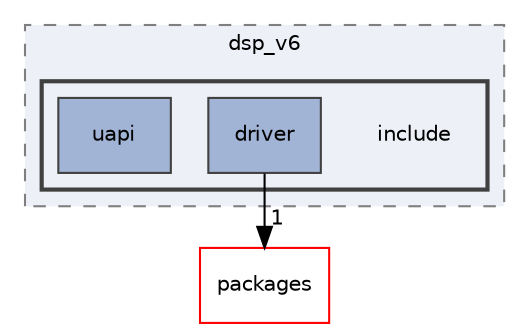 digraph "drv_modules/private/video/dsp_v6/include"
{
 // INTERACTIVE_SVG=YES
 // LATEX_PDF_SIZE
  bgcolor="transparent";
  edge [fontname="Helvetica",fontsize="10",labelfontname="Helvetica",labelfontsize="10"];
  node [fontname="Helvetica",fontsize="10",shape=record];
  compound=true
  subgraph clusterdir_4a7e39aa121ab2cf71b4add75dd1d667 {
    graph [ bgcolor="#edf0f7", pencolor="grey50", style="filled,dashed,", label="dsp_v6", fontname="Helvetica", fontsize="10", URL="dir_4a7e39aa121ab2cf71b4add75dd1d667.html"]
  subgraph clusterdir_ed9ca10451a877d4cca6839915c31f31 {
    graph [ bgcolor="#edf0f7", pencolor="grey25", style="filled,bold,", label="", fontname="Helvetica", fontsize="10", URL="dir_ed9ca10451a877d4cca6839915c31f31.html"]
    dir_ed9ca10451a877d4cca6839915c31f31 [shape=plaintext, label="include"];
  dir_ccaa68932c7ea81b7d774ac1f5d1a699 [shape=box, label="driver", style="filled,", fillcolor="#a2b4d6", color="grey25", URL="dir_ccaa68932c7ea81b7d774ac1f5d1a699.html"];
  dir_89bbb07a03bf9fb44691baa73c1be33f [shape=box, label="uapi", style="filled,", fillcolor="#a2b4d6", color="grey25", URL="dir_89bbb07a03bf9fb44691baa73c1be33f.html"];
  }
  }
  dir_93501a11e921083efbd154e0cdff5f10 [shape=box, label="packages", style="", fillcolor="#edf0f7", color="red", URL="dir_93501a11e921083efbd154e0cdff5f10.html"];
  dir_ccaa68932c7ea81b7d774ac1f5d1a699->dir_93501a11e921083efbd154e0cdff5f10 [headlabel="1", labeldistance=1.5 headhref="dir_000005_000014.html"];
}
